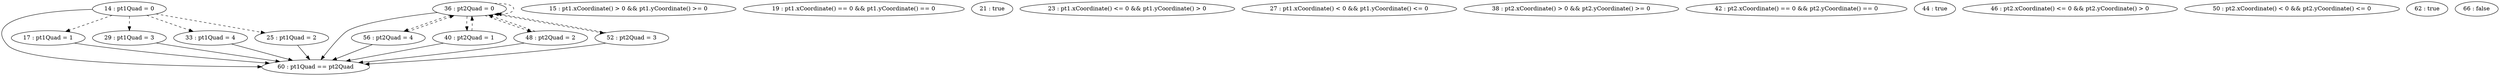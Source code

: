 digraph G {
"14 : pt1Quad = 0"
"14 : pt1Quad = 0" -> "60 : pt1Quad == pt2Quad"
"14 : pt1Quad = 0" -> "17 : pt1Quad = 1" [style=dashed]
"14 : pt1Quad = 0" -> "29 : pt1Quad = 3" [style=dashed]
"14 : pt1Quad = 0" -> "33 : pt1Quad = 4" [style=dashed]
"14 : pt1Quad = 0" -> "25 : pt1Quad = 2" [style=dashed]
"15 : pt1.xCoordinate() > 0 && pt1.yCoordinate() >= 0"
"17 : pt1Quad = 1"
"17 : pt1Quad = 1" -> "60 : pt1Quad == pt2Quad"
"19 : pt1.xCoordinate() == 0 && pt1.yCoordinate() == 0"
"21 : true"
"23 : pt1.xCoordinate() <= 0 && pt1.yCoordinate() > 0"
"25 : pt1Quad = 2"
"25 : pt1Quad = 2" -> "60 : pt1Quad == pt2Quad"
"27 : pt1.xCoordinate() < 0 && pt1.yCoordinate() <= 0"
"29 : pt1Quad = 3"
"29 : pt1Quad = 3" -> "60 : pt1Quad == pt2Quad"
"33 : pt1Quad = 4"
"33 : pt1Quad = 4" -> "60 : pt1Quad == pt2Quad"
"36 : pt2Quad = 0"
"36 : pt2Quad = 0" -> "60 : pt1Quad == pt2Quad"
"36 : pt2Quad = 0" -> "36 : pt2Quad = 0" [style=dashed]
"36 : pt2Quad = 0" -> "56 : pt2Quad = 4" [style=dashed]
"36 : pt2Quad = 0" -> "40 : pt2Quad = 1" [style=dashed]
"36 : pt2Quad = 0" -> "48 : pt2Quad = 2" [style=dashed]
"36 : pt2Quad = 0" -> "52 : pt2Quad = 3" [style=dashed]
"38 : pt2.xCoordinate() > 0 && pt2.yCoordinate() >= 0"
"40 : pt2Quad = 1"
"40 : pt2Quad = 1" -> "60 : pt1Quad == pt2Quad"
"40 : pt2Quad = 1" -> "36 : pt2Quad = 0" [style=dashed]
"42 : pt2.xCoordinate() == 0 && pt2.yCoordinate() == 0"
"44 : true"
"46 : pt2.xCoordinate() <= 0 && pt2.yCoordinate() > 0"
"48 : pt2Quad = 2"
"48 : pt2Quad = 2" -> "60 : pt1Quad == pt2Quad"
"48 : pt2Quad = 2" -> "36 : pt2Quad = 0" [style=dashed]
"50 : pt2.xCoordinate() < 0 && pt2.yCoordinate() <= 0"
"52 : pt2Quad = 3"
"52 : pt2Quad = 3" -> "60 : pt1Quad == pt2Quad"
"52 : pt2Quad = 3" -> "36 : pt2Quad = 0" [style=dashed]
"56 : pt2Quad = 4"
"56 : pt2Quad = 4" -> "60 : pt1Quad == pt2Quad"
"56 : pt2Quad = 4" -> "36 : pt2Quad = 0" [style=dashed]
"60 : pt1Quad == pt2Quad"
"62 : true"
"66 : false"
}